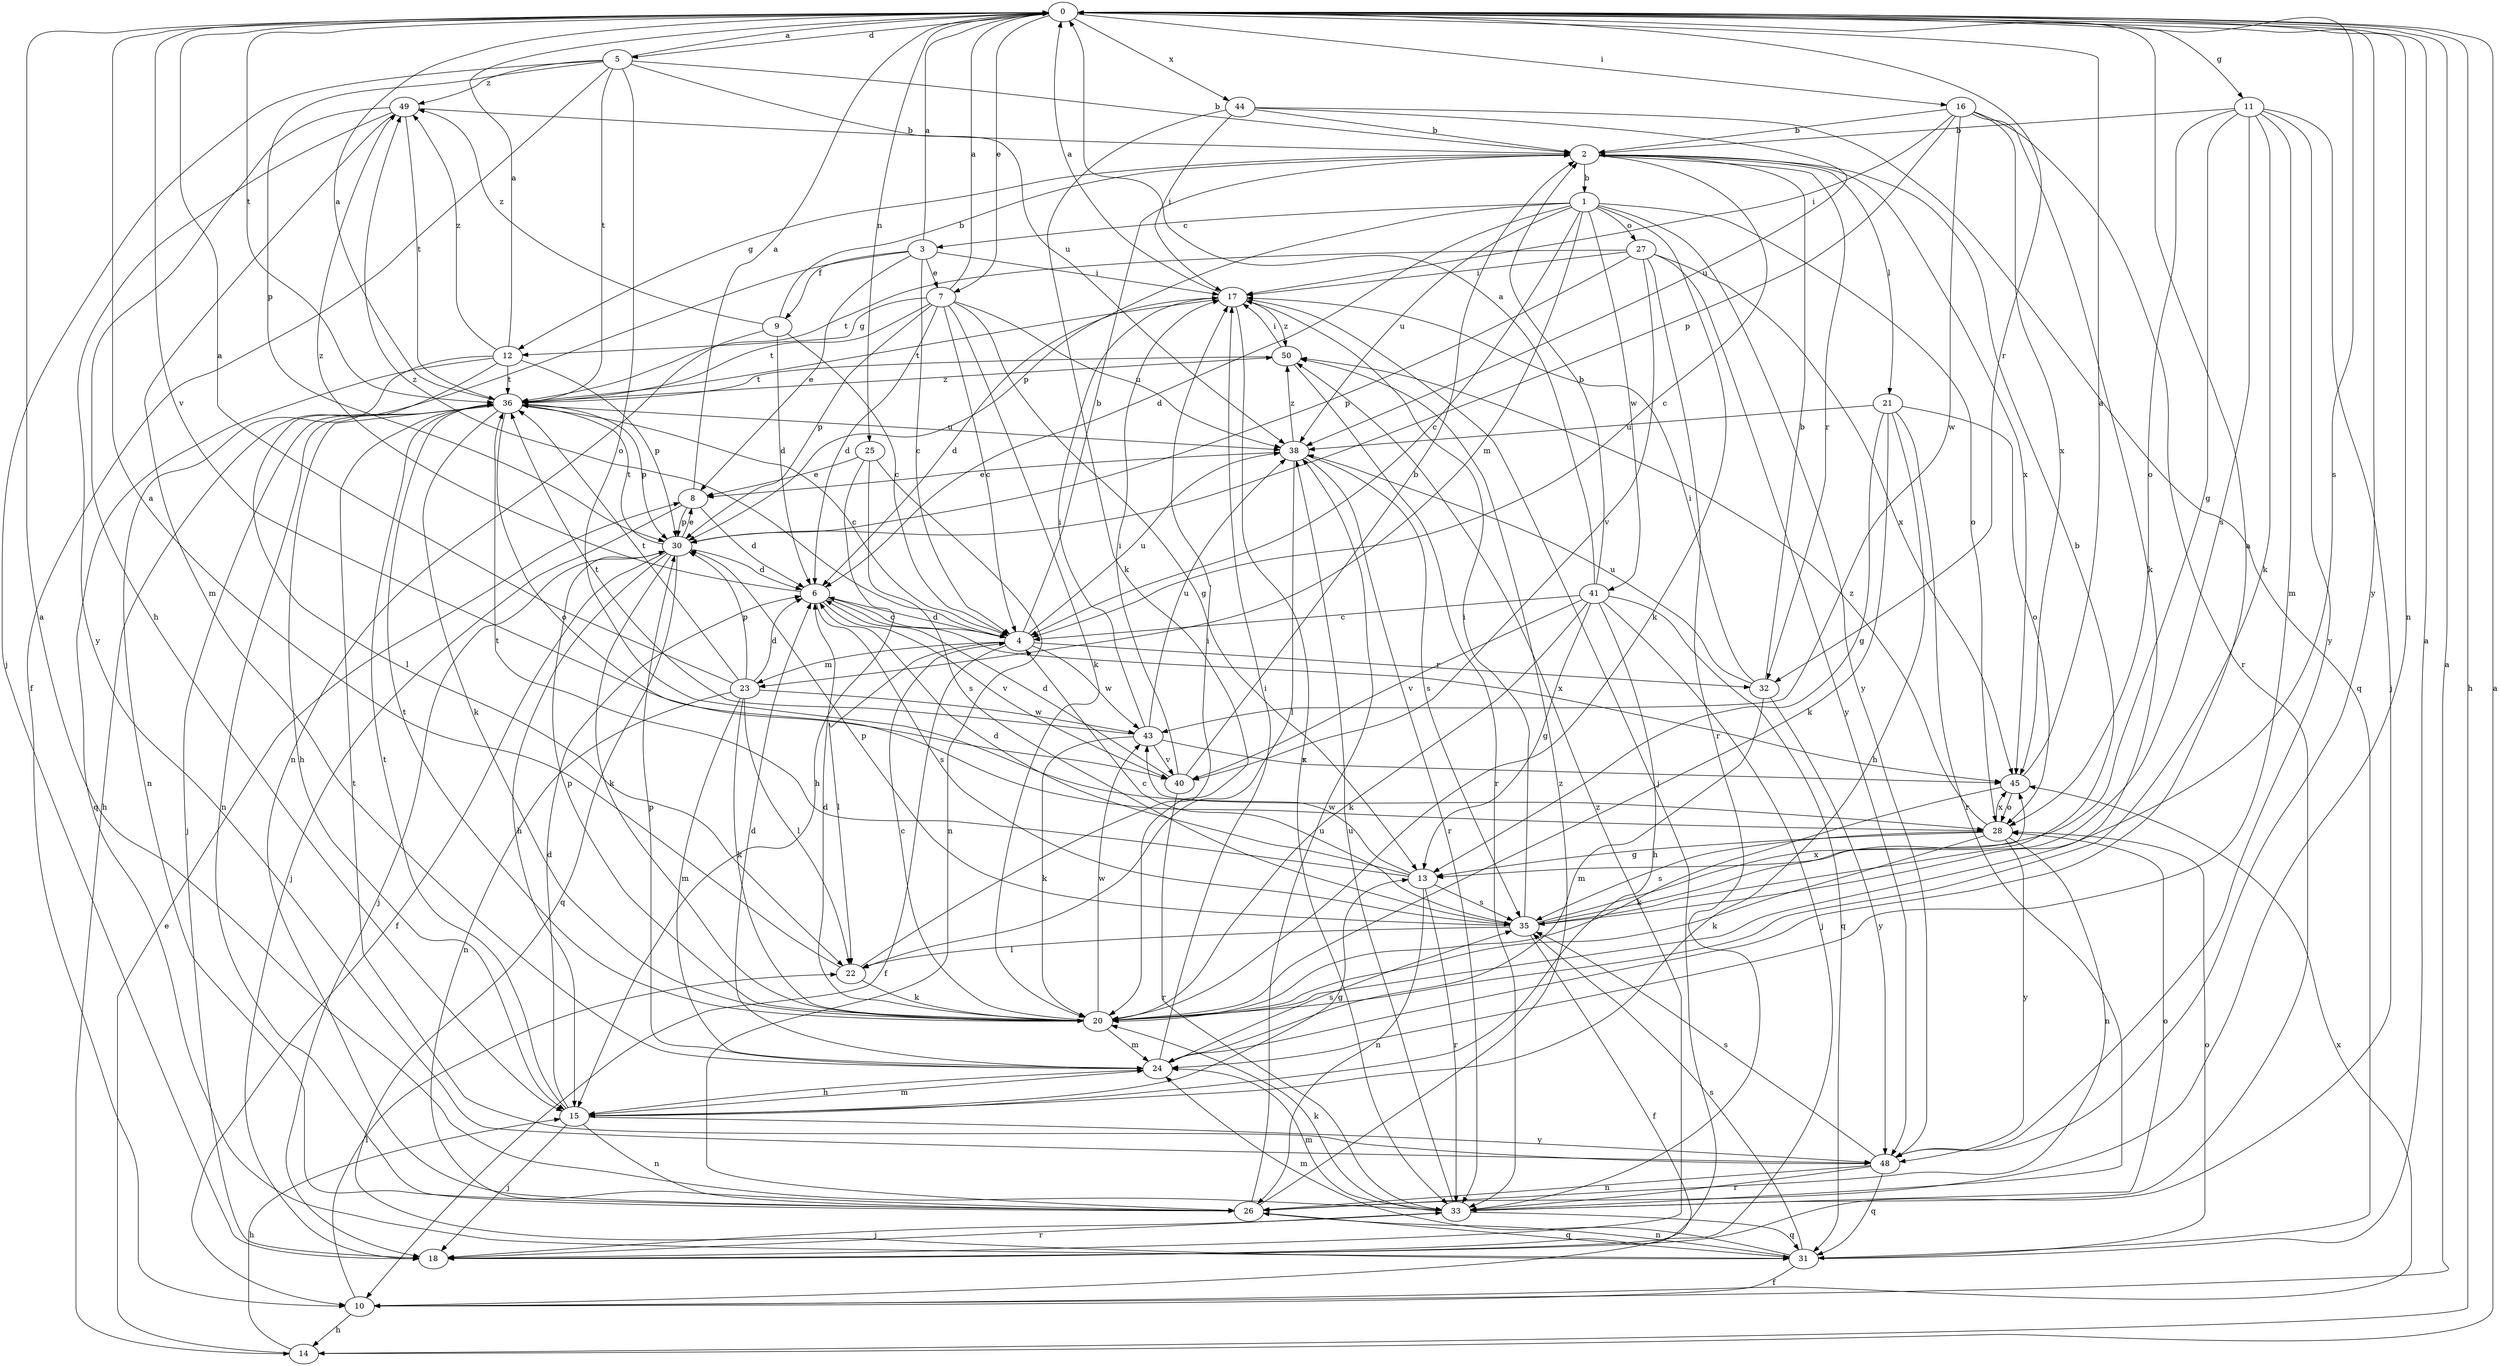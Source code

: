 strict digraph  {
0;
1;
2;
3;
4;
5;
6;
7;
8;
9;
10;
11;
12;
13;
14;
15;
16;
17;
18;
20;
21;
22;
23;
24;
25;
26;
27;
28;
30;
31;
32;
33;
35;
36;
38;
40;
41;
43;
44;
45;
48;
49;
50;
0 -> 5  [label=d];
0 -> 7  [label=e];
0 -> 11  [label=g];
0 -> 14  [label=h];
0 -> 16  [label=i];
0 -> 25  [label=n];
0 -> 26  [label=n];
0 -> 32  [label=r];
0 -> 35  [label=s];
0 -> 36  [label=t];
0 -> 40  [label=v];
0 -> 44  [label=x];
0 -> 48  [label=y];
1 -> 3  [label=c];
1 -> 4  [label=c];
1 -> 6  [label=d];
1 -> 20  [label=k];
1 -> 23  [label=m];
1 -> 27  [label=o];
1 -> 28  [label=o];
1 -> 30  [label=p];
1 -> 38  [label=u];
1 -> 41  [label=w];
1 -> 48  [label=y];
2 -> 1  [label=b];
2 -> 4  [label=c];
2 -> 12  [label=g];
2 -> 21  [label=l];
2 -> 32  [label=r];
2 -> 45  [label=x];
3 -> 0  [label=a];
3 -> 4  [label=c];
3 -> 7  [label=e];
3 -> 8  [label=e];
3 -> 9  [label=f];
3 -> 14  [label=h];
3 -> 17  [label=i];
4 -> 2  [label=b];
4 -> 6  [label=d];
4 -> 10  [label=f];
4 -> 22  [label=l];
4 -> 23  [label=m];
4 -> 32  [label=r];
4 -> 38  [label=u];
4 -> 43  [label=w];
4 -> 49  [label=z];
5 -> 0  [label=a];
5 -> 2  [label=b];
5 -> 10  [label=f];
5 -> 18  [label=j];
5 -> 28  [label=o];
5 -> 30  [label=p];
5 -> 36  [label=t];
5 -> 38  [label=u];
5 -> 49  [label=z];
6 -> 4  [label=c];
6 -> 35  [label=s];
6 -> 40  [label=v];
6 -> 45  [label=x];
6 -> 49  [label=z];
7 -> 0  [label=a];
7 -> 4  [label=c];
7 -> 6  [label=d];
7 -> 12  [label=g];
7 -> 13  [label=g];
7 -> 20  [label=k];
7 -> 30  [label=p];
7 -> 36  [label=t];
7 -> 38  [label=u];
8 -> 0  [label=a];
8 -> 6  [label=d];
8 -> 18  [label=j];
8 -> 30  [label=p];
9 -> 2  [label=b];
9 -> 4  [label=c];
9 -> 6  [label=d];
9 -> 26  [label=n];
9 -> 49  [label=z];
10 -> 0  [label=a];
10 -> 14  [label=h];
10 -> 22  [label=l];
10 -> 45  [label=x];
11 -> 2  [label=b];
11 -> 13  [label=g];
11 -> 18  [label=j];
11 -> 20  [label=k];
11 -> 24  [label=m];
11 -> 28  [label=o];
11 -> 35  [label=s];
11 -> 48  [label=y];
12 -> 0  [label=a];
12 -> 22  [label=l];
12 -> 26  [label=n];
12 -> 30  [label=p];
12 -> 31  [label=q];
12 -> 36  [label=t];
12 -> 49  [label=z];
13 -> 6  [label=d];
13 -> 26  [label=n];
13 -> 33  [label=r];
13 -> 35  [label=s];
13 -> 36  [label=t];
13 -> 43  [label=w];
14 -> 0  [label=a];
14 -> 8  [label=e];
14 -> 15  [label=h];
15 -> 6  [label=d];
15 -> 13  [label=g];
15 -> 18  [label=j];
15 -> 24  [label=m];
15 -> 26  [label=n];
15 -> 36  [label=t];
15 -> 48  [label=y];
16 -> 2  [label=b];
16 -> 17  [label=i];
16 -> 20  [label=k];
16 -> 30  [label=p];
16 -> 33  [label=r];
16 -> 43  [label=w];
16 -> 45  [label=x];
17 -> 0  [label=a];
17 -> 6  [label=d];
17 -> 18  [label=j];
17 -> 33  [label=r];
17 -> 36  [label=t];
17 -> 50  [label=z];
18 -> 33  [label=r];
18 -> 50  [label=z];
20 -> 4  [label=c];
20 -> 6  [label=d];
20 -> 24  [label=m];
20 -> 30  [label=p];
20 -> 36  [label=t];
20 -> 43  [label=w];
21 -> 13  [label=g];
21 -> 15  [label=h];
21 -> 20  [label=k];
21 -> 28  [label=o];
21 -> 33  [label=r];
21 -> 38  [label=u];
22 -> 0  [label=a];
22 -> 17  [label=i];
22 -> 20  [label=k];
23 -> 0  [label=a];
23 -> 6  [label=d];
23 -> 20  [label=k];
23 -> 22  [label=l];
23 -> 24  [label=m];
23 -> 26  [label=n];
23 -> 30  [label=p];
23 -> 36  [label=t];
23 -> 43  [label=w];
24 -> 0  [label=a];
24 -> 6  [label=d];
24 -> 15  [label=h];
24 -> 17  [label=i];
24 -> 30  [label=p];
24 -> 35  [label=s];
25 -> 8  [label=e];
25 -> 15  [label=h];
25 -> 26  [label=n];
25 -> 35  [label=s];
26 -> 31  [label=q];
26 -> 38  [label=u];
26 -> 50  [label=z];
27 -> 17  [label=i];
27 -> 30  [label=p];
27 -> 33  [label=r];
27 -> 36  [label=t];
27 -> 40  [label=v];
27 -> 45  [label=x];
27 -> 48  [label=y];
28 -> 13  [label=g];
28 -> 20  [label=k];
28 -> 26  [label=n];
28 -> 35  [label=s];
28 -> 45  [label=x];
28 -> 48  [label=y];
28 -> 50  [label=z];
30 -> 6  [label=d];
30 -> 8  [label=e];
30 -> 10  [label=f];
30 -> 15  [label=h];
30 -> 18  [label=j];
30 -> 20  [label=k];
30 -> 31  [label=q];
30 -> 36  [label=t];
31 -> 0  [label=a];
31 -> 10  [label=f];
31 -> 24  [label=m];
31 -> 26  [label=n];
31 -> 28  [label=o];
31 -> 35  [label=s];
32 -> 2  [label=b];
32 -> 17  [label=i];
32 -> 24  [label=m];
32 -> 38  [label=u];
32 -> 48  [label=y];
33 -> 0  [label=a];
33 -> 18  [label=j];
33 -> 20  [label=k];
33 -> 24  [label=m];
33 -> 28  [label=o];
33 -> 31  [label=q];
33 -> 38  [label=u];
35 -> 2  [label=b];
35 -> 4  [label=c];
35 -> 10  [label=f];
35 -> 17  [label=i];
35 -> 22  [label=l];
35 -> 30  [label=p];
35 -> 45  [label=x];
36 -> 0  [label=a];
36 -> 4  [label=c];
36 -> 15  [label=h];
36 -> 18  [label=j];
36 -> 20  [label=k];
36 -> 26  [label=n];
36 -> 28  [label=o];
36 -> 30  [label=p];
36 -> 38  [label=u];
36 -> 50  [label=z];
38 -> 8  [label=e];
38 -> 22  [label=l];
38 -> 33  [label=r];
38 -> 35  [label=s];
38 -> 50  [label=z];
40 -> 2  [label=b];
40 -> 6  [label=d];
40 -> 17  [label=i];
40 -> 33  [label=r];
41 -> 0  [label=a];
41 -> 2  [label=b];
41 -> 4  [label=c];
41 -> 13  [label=g];
41 -> 15  [label=h];
41 -> 18  [label=j];
41 -> 20  [label=k];
41 -> 31  [label=q];
41 -> 40  [label=v];
43 -> 17  [label=i];
43 -> 20  [label=k];
43 -> 36  [label=t];
43 -> 38  [label=u];
43 -> 40  [label=v];
43 -> 45  [label=x];
44 -> 2  [label=b];
44 -> 17  [label=i];
44 -> 20  [label=k];
44 -> 31  [label=q];
44 -> 38  [label=u];
45 -> 0  [label=a];
45 -> 20  [label=k];
45 -> 28  [label=o];
48 -> 26  [label=n];
48 -> 31  [label=q];
48 -> 33  [label=r];
48 -> 35  [label=s];
48 -> 36  [label=t];
49 -> 2  [label=b];
49 -> 15  [label=h];
49 -> 24  [label=m];
49 -> 36  [label=t];
49 -> 48  [label=y];
50 -> 17  [label=i];
50 -> 33  [label=r];
50 -> 36  [label=t];
}
